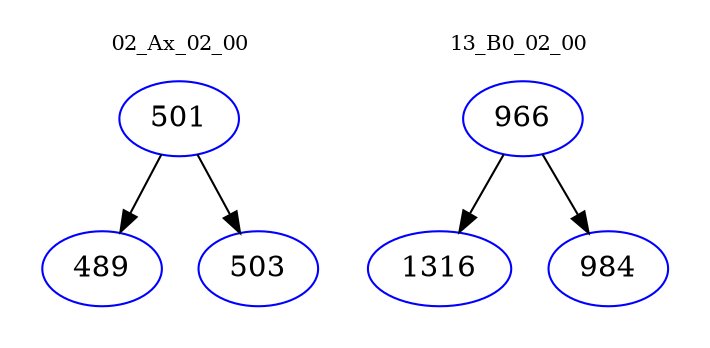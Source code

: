 digraph{
subgraph cluster_0 {
color = white
label = "02_Ax_02_00";
fontsize=10;
T0_501 [label="501", color="blue"]
T0_501 -> T0_489 [color="black"]
T0_489 [label="489", color="blue"]
T0_501 -> T0_503 [color="black"]
T0_503 [label="503", color="blue"]
}
subgraph cluster_1 {
color = white
label = "13_B0_02_00";
fontsize=10;
T1_966 [label="966", color="blue"]
T1_966 -> T1_1316 [color="black"]
T1_1316 [label="1316", color="blue"]
T1_966 -> T1_984 [color="black"]
T1_984 [label="984", color="blue"]
}
}

